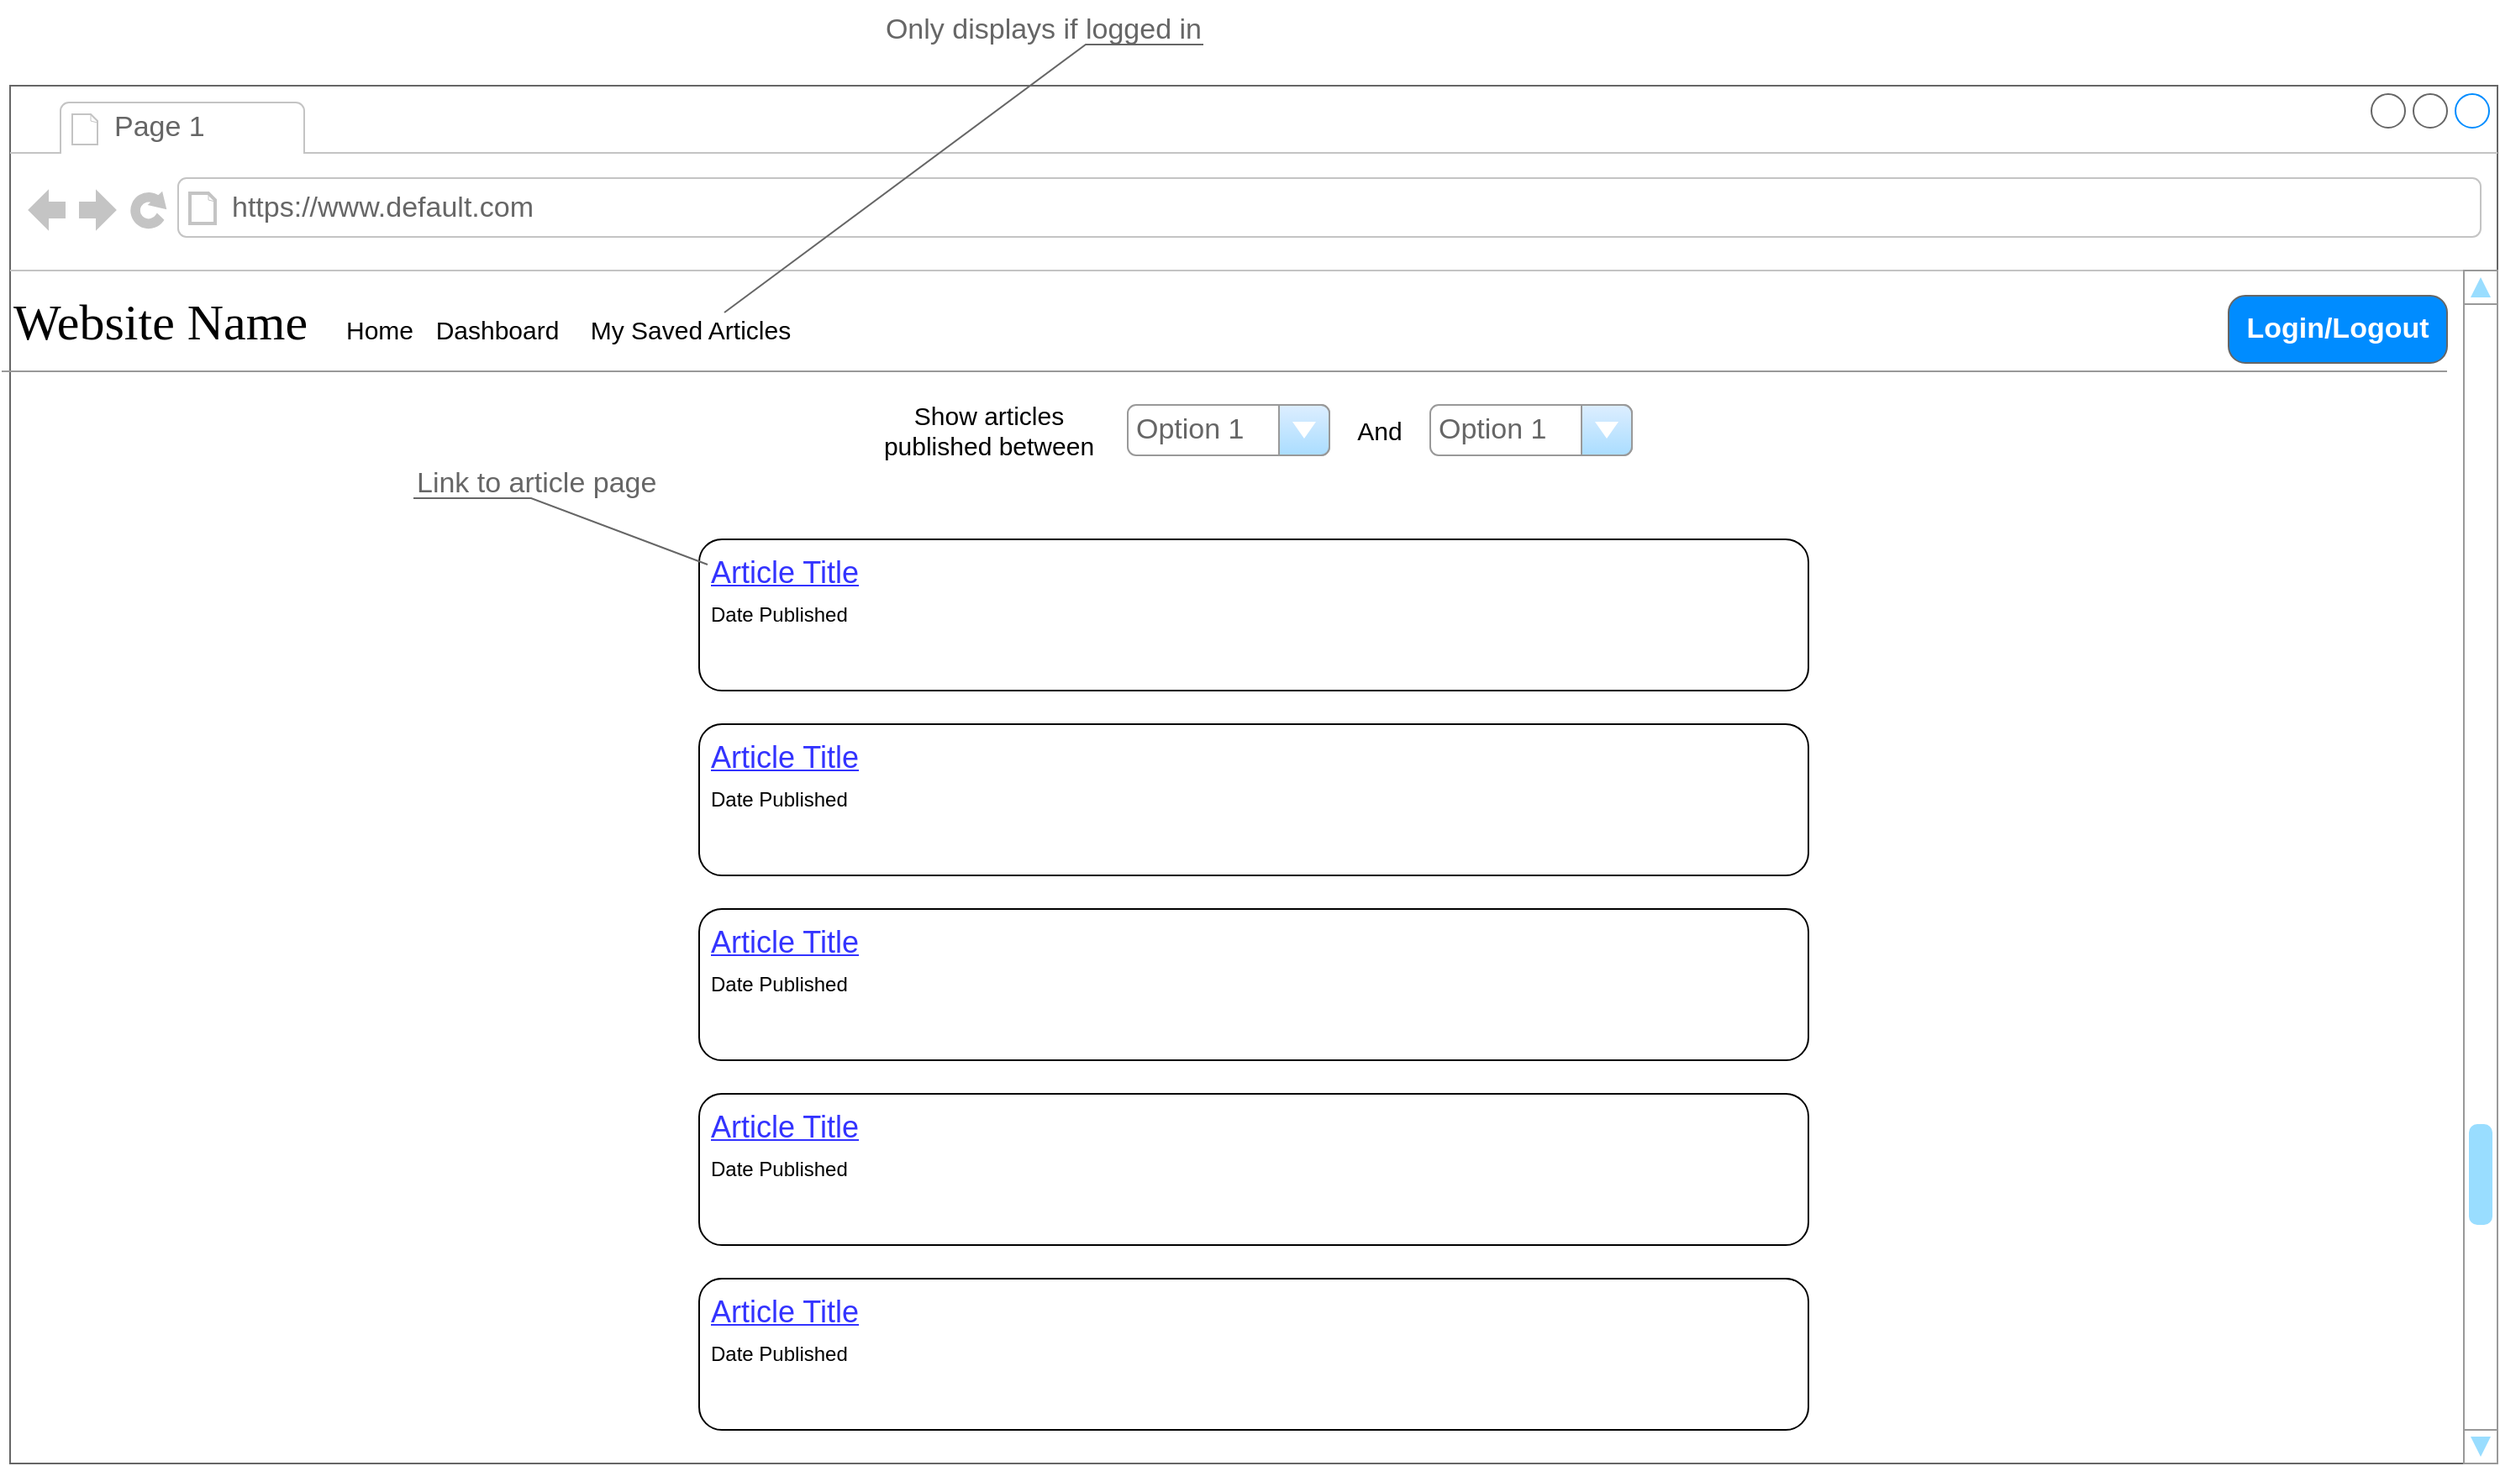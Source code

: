 <mxfile version="14.6.3" type="github" pages="5">
  <diagram name="Home" id="2cc2dc42-3aac-f2a9-1cec-7a8b7cbee084">
    <mxGraphModel dx="3029" dy="1956" grid="1" gridSize="10" guides="1" tooltips="1" connect="1" arrows="1" fold="1" page="1" pageScale="1" pageWidth="1100" pageHeight="850" background="#ffffff" math="0" shadow="0">
      <root>
        <mxCell id="0" />
        <mxCell id="1" parent="0" />
        <mxCell id="7026571954dc6520-1" value="" style="strokeWidth=1;shadow=0;dashed=0;align=center;html=1;shape=mxgraph.mockup.containers.browserWindow;rSize=0;strokeColor=#666666;mainText=,;recursiveResize=0;rounded=0;labelBackgroundColor=none;fontFamily=Verdana;fontSize=12" parent="1" vertex="1">
          <mxGeometry x="-180" y="20" width="1480" height="820" as="geometry" />
        </mxCell>
        <mxCell id="7026571954dc6520-2" value="Page 1" style="strokeWidth=1;shadow=0;dashed=0;align=center;html=1;shape=mxgraph.mockup.containers.anchor;fontSize=17;fontColor=#666666;align=left;" parent="7026571954dc6520-1" vertex="1">
          <mxGeometry x="60" y="12" width="110" height="26" as="geometry" />
        </mxCell>
        <mxCell id="7026571954dc6520-3" value="https://www.default.com" style="strokeWidth=1;shadow=0;dashed=0;align=center;html=1;shape=mxgraph.mockup.containers.anchor;rSize=0;fontSize=17;fontColor=#666666;align=left;" parent="7026571954dc6520-1" vertex="1">
          <mxGeometry x="130" y="60" width="250" height="26" as="geometry" />
        </mxCell>
        <mxCell id="7026571954dc6520-4" value="Website Name" style="text;html=1;points=[];align=left;verticalAlign=top;spacingTop=-4;fontSize=30;fontFamily=Verdana" parent="7026571954dc6520-1" vertex="1">
          <mxGeometry y="120" width="190" height="50" as="geometry" />
        </mxCell>
        <mxCell id="7026571954dc6520-15" value="" style="verticalLabelPosition=bottom;shadow=0;dashed=0;align=center;html=1;verticalAlign=top;strokeWidth=1;shape=mxgraph.mockup.markup.line;strokeColor=#999999;rounded=0;labelBackgroundColor=none;fillColor=#ffffff;fontFamily=Verdana;fontSize=12;fontColor=#000000;" parent="7026571954dc6520-1" vertex="1">
          <mxGeometry x="-5" y="160" width="1455" height="20" as="geometry" />
        </mxCell>
        <mxCell id="r13CFnbrn-Pdg_XW0rsK-1" value="&lt;font style=&quot;font-size: 15px&quot;&gt;Home&lt;/font&gt;" style="text;html=1;strokeColor=none;fillColor=none;align=center;verticalAlign=middle;whiteSpace=wrap;rounded=0;" parent="7026571954dc6520-1" vertex="1">
          <mxGeometry x="200" y="135" width="40" height="20" as="geometry" />
        </mxCell>
        <mxCell id="r13CFnbrn-Pdg_XW0rsK-2" value="&lt;font style=&quot;font-size: 15px&quot;&gt;Dashboard&lt;/font&gt;" style="text;html=1;strokeColor=none;fillColor=none;align=center;verticalAlign=middle;whiteSpace=wrap;rounded=0;" parent="7026571954dc6520-1" vertex="1">
          <mxGeometry x="270" y="135" width="40" height="20" as="geometry" />
        </mxCell>
        <mxCell id="r13CFnbrn-Pdg_XW0rsK-4" value="Login/Logout" style="strokeWidth=1;shadow=0;dashed=0;align=center;html=1;shape=mxgraph.mockup.buttons.button;strokeColor=#666666;fontColor=#ffffff;mainText=;buttonStyle=round;fontSize=17;fontStyle=1;fillColor=#008cff;whiteSpace=wrap;" parent="7026571954dc6520-1" vertex="1">
          <mxGeometry x="1320" y="125" width="130" height="40" as="geometry" />
        </mxCell>
        <mxCell id="r13CFnbrn-Pdg_XW0rsK-5" value="&lt;font style=&quot;font-size: 15px&quot;&gt;My Saved Articles&lt;/font&gt;" style="text;html=1;strokeColor=none;fillColor=none;align=center;verticalAlign=middle;whiteSpace=wrap;rounded=0;" parent="7026571954dc6520-1" vertex="1">
          <mxGeometry x="340" y="135" width="130" height="20" as="geometry" />
        </mxCell>
        <mxCell id="r13CFnbrn-Pdg_XW0rsK-7" value="Only displays if logged in" style="strokeWidth=1;shadow=0;dashed=0;align=center;html=1;shape=mxgraph.mockup.text.callout;linkText=;textSize=17;textColor=#666666;callDir=NE;callStyle=line;fontSize=17;fontColor=#666666;align=right;verticalAlign=top;strokeColor=#666666;" parent="7026571954dc6520-1" vertex="1">
          <mxGeometry x="425" y="-50" width="285" height="185" as="geometry" />
        </mxCell>
        <mxCell id="r13CFnbrn-Pdg_XW0rsK-8" value="" style="verticalLabelPosition=bottom;shadow=0;dashed=0;align=center;html=1;verticalAlign=top;strokeWidth=1;shape=mxgraph.mockup.navigation.scrollBar;strokeColor=#999999;barPos=20;fillColor2=#99ddff;strokeColor2=none;direction=north;" parent="7026571954dc6520-1" vertex="1">
          <mxGeometry x="1460" y="110" width="20" height="710" as="geometry" />
        </mxCell>
        <mxCell id="r13CFnbrn-Pdg_XW0rsK-62" value="Option 1" style="strokeWidth=1;shadow=0;dashed=0;align=center;html=1;shape=mxgraph.mockup.forms.comboBox;strokeColor=#999999;fillColor=#ddeeff;align=left;fillColor2=#aaddff;mainText=;fontColor=#666666;fontSize=17;spacingLeft=3;" parent="7026571954dc6520-1" vertex="1">
          <mxGeometry x="665" y="190" width="120" height="30" as="geometry" />
        </mxCell>
        <mxCell id="r13CFnbrn-Pdg_XW0rsK-63" value="&lt;font style=&quot;font-size: 15px&quot;&gt;Show articles published between&lt;/font&gt;" style="text;html=1;strokeColor=none;fillColor=none;align=center;verticalAlign=middle;whiteSpace=wrap;rounded=0;" parent="7026571954dc6520-1" vertex="1">
          <mxGeometry x="515" y="195" width="135" height="20" as="geometry" />
        </mxCell>
        <mxCell id="r13CFnbrn-Pdg_XW0rsK-64" value="Option 1" style="strokeWidth=1;shadow=0;dashed=0;align=center;html=1;shape=mxgraph.mockup.forms.comboBox;strokeColor=#999999;fillColor=#ddeeff;align=left;fillColor2=#aaddff;mainText=;fontColor=#666666;fontSize=17;spacingLeft=3;" parent="7026571954dc6520-1" vertex="1">
          <mxGeometry x="845" y="190" width="120" height="30" as="geometry" />
        </mxCell>
        <mxCell id="r13CFnbrn-Pdg_XW0rsK-65" value="&lt;font style=&quot;font-size: 15px&quot;&gt;And&lt;/font&gt;" style="text;html=1;strokeColor=none;fillColor=none;align=center;verticalAlign=middle;whiteSpace=wrap;rounded=0;" parent="7026571954dc6520-1" vertex="1">
          <mxGeometry x="795" y="195" width="40" height="20" as="geometry" />
        </mxCell>
        <mxCell id="r13CFnbrn-Pdg_XW0rsK-66" value="" style="rounded=1;whiteSpace=wrap;html=1;" parent="7026571954dc6520-1" vertex="1">
          <mxGeometry x="410" y="270" width="660" height="90" as="geometry" />
        </mxCell>
        <mxCell id="r13CFnbrn-Pdg_XW0rsK-67" value="&lt;font style=&quot;font-size: 18px&quot; color=&quot;#3333ff&quot;&gt;&lt;u&gt;Article Title&lt;/u&gt;&lt;/font&gt;" style="text;html=1;strokeColor=none;fillColor=none;align=left;verticalAlign=middle;whiteSpace=wrap;rounded=0;" parent="7026571954dc6520-1" vertex="1">
          <mxGeometry x="415" y="280" width="110" height="20" as="geometry" />
        </mxCell>
        <mxCell id="r13CFnbrn-Pdg_XW0rsK-69" value="Date Published" style="text;html=1;strokeColor=none;fillColor=none;align=left;verticalAlign=middle;whiteSpace=wrap;rounded=0;" parent="7026571954dc6520-1" vertex="1">
          <mxGeometry x="415" y="305" width="110" height="20" as="geometry" />
        </mxCell>
        <mxCell id="r13CFnbrn-Pdg_XW0rsK-71" value="" style="rounded=1;whiteSpace=wrap;html=1;" parent="7026571954dc6520-1" vertex="1">
          <mxGeometry x="410" y="380" width="660" height="90" as="geometry" />
        </mxCell>
        <mxCell id="r13CFnbrn-Pdg_XW0rsK-88" value="" style="rounded=1;whiteSpace=wrap;html=1;" parent="7026571954dc6520-1" vertex="1">
          <mxGeometry x="410" y="490" width="660" height="90" as="geometry" />
        </mxCell>
        <mxCell id="r13CFnbrn-Pdg_XW0rsK-89" value="" style="rounded=1;whiteSpace=wrap;html=1;" parent="7026571954dc6520-1" vertex="1">
          <mxGeometry x="410" y="600" width="660" height="90" as="geometry" />
        </mxCell>
        <mxCell id="r13CFnbrn-Pdg_XW0rsK-90" value="" style="rounded=1;whiteSpace=wrap;html=1;" parent="7026571954dc6520-1" vertex="1">
          <mxGeometry x="410" y="710" width="660" height="90" as="geometry" />
        </mxCell>
        <mxCell id="r13CFnbrn-Pdg_XW0rsK-91" value="&lt;font style=&quot;font-size: 18px&quot; color=&quot;#3333ff&quot;&gt;&lt;u&gt;Article Title&lt;/u&gt;&lt;/font&gt;" style="text;html=1;strokeColor=none;fillColor=none;align=left;verticalAlign=middle;whiteSpace=wrap;rounded=0;" parent="7026571954dc6520-1" vertex="1">
          <mxGeometry x="415" y="390" width="110" height="20" as="geometry" />
        </mxCell>
        <mxCell id="r13CFnbrn-Pdg_XW0rsK-92" value="Date Published" style="text;html=1;strokeColor=none;fillColor=none;align=left;verticalAlign=middle;whiteSpace=wrap;rounded=0;" parent="7026571954dc6520-1" vertex="1">
          <mxGeometry x="415" y="415" width="110" height="20" as="geometry" />
        </mxCell>
        <mxCell id="r13CFnbrn-Pdg_XW0rsK-93" value="&lt;font style=&quot;font-size: 18px&quot; color=&quot;#3333ff&quot;&gt;&lt;u&gt;Article Title&lt;/u&gt;&lt;/font&gt;" style="text;html=1;strokeColor=none;fillColor=none;align=left;verticalAlign=middle;whiteSpace=wrap;rounded=0;" parent="7026571954dc6520-1" vertex="1">
          <mxGeometry x="415" y="500" width="110" height="20" as="geometry" />
        </mxCell>
        <mxCell id="r13CFnbrn-Pdg_XW0rsK-94" value="Date Published" style="text;html=1;strokeColor=none;fillColor=none;align=left;verticalAlign=middle;whiteSpace=wrap;rounded=0;" parent="7026571954dc6520-1" vertex="1">
          <mxGeometry x="415" y="525" width="110" height="20" as="geometry" />
        </mxCell>
        <mxCell id="r13CFnbrn-Pdg_XW0rsK-95" value="&lt;font style=&quot;font-size: 18px&quot; color=&quot;#3333ff&quot;&gt;&lt;u&gt;Article Title&lt;/u&gt;&lt;/font&gt;" style="text;html=1;strokeColor=none;fillColor=none;align=left;verticalAlign=middle;whiteSpace=wrap;rounded=0;" parent="7026571954dc6520-1" vertex="1">
          <mxGeometry x="415" y="610" width="110" height="20" as="geometry" />
        </mxCell>
        <mxCell id="r13CFnbrn-Pdg_XW0rsK-96" value="Date Published" style="text;html=1;strokeColor=none;fillColor=none;align=left;verticalAlign=middle;whiteSpace=wrap;rounded=0;" parent="7026571954dc6520-1" vertex="1">
          <mxGeometry x="415" y="635" width="110" height="20" as="geometry" />
        </mxCell>
        <mxCell id="r13CFnbrn-Pdg_XW0rsK-97" value="&lt;font style=&quot;font-size: 18px&quot; color=&quot;#3333ff&quot;&gt;&lt;u&gt;Article Title&lt;/u&gt;&lt;/font&gt;" style="text;html=1;strokeColor=none;fillColor=none;align=left;verticalAlign=middle;whiteSpace=wrap;rounded=0;" parent="7026571954dc6520-1" vertex="1">
          <mxGeometry x="415" y="720" width="110" height="20" as="geometry" />
        </mxCell>
        <mxCell id="r13CFnbrn-Pdg_XW0rsK-98" value="Date Published" style="text;html=1;strokeColor=none;fillColor=none;align=left;verticalAlign=middle;whiteSpace=wrap;rounded=0;" parent="7026571954dc6520-1" vertex="1">
          <mxGeometry x="415" y="745" width="110" height="20" as="geometry" />
        </mxCell>
        <mxCell id="r13CFnbrn-Pdg_XW0rsK-99" value="Link to article page" style="strokeWidth=1;shadow=0;dashed=0;align=center;html=1;shape=mxgraph.mockup.text.callout;linkText=;textSize=17;textColor=#666666;callDir=NW;callStyle=line;fontSize=17;fontColor=#666666;align=left;verticalAlign=top;strokeColor=#666666;" parent="7026571954dc6520-1" vertex="1">
          <mxGeometry x="240" y="220" width="175" height="65" as="geometry" />
        </mxCell>
      </root>
    </mxGraphModel>
  </diagram>
  <diagram id="R-z-EQT6kP8IqlrjFUgr" name="Login">
    <mxGraphModel dx="2200" dy="774" grid="1" gridSize="10" guides="1" tooltips="1" connect="1" arrows="1" fold="1" page="1" pageScale="1" pageWidth="850" pageHeight="1100" math="0" shadow="0">
      <root>
        <mxCell id="4JSTx33Tz89yM953YghO-0" />
        <mxCell id="4JSTx33Tz89yM953YghO-1" parent="4JSTx33Tz89yM953YghO-0" />
        <mxCell id="DB_yDZpl3yWMIYVxmQeK-0" value="" style="strokeWidth=1;shadow=0;dashed=0;align=center;html=1;shape=mxgraph.mockup.containers.browserWindow;rSize=0;strokeColor=#666666;mainText=,;recursiveResize=0;rounded=0;labelBackgroundColor=none;fontFamily=Verdana;fontSize=12" parent="4JSTx33Tz89yM953YghO-1" vertex="1">
          <mxGeometry x="-180" y="20" width="1480" height="820" as="geometry" />
        </mxCell>
        <mxCell id="DB_yDZpl3yWMIYVxmQeK-1" value="Page 1" style="strokeWidth=1;shadow=0;dashed=0;align=center;html=1;shape=mxgraph.mockup.containers.anchor;fontSize=17;fontColor=#666666;align=left;" parent="DB_yDZpl3yWMIYVxmQeK-0" vertex="1">
          <mxGeometry x="60" y="12" width="110" height="26" as="geometry" />
        </mxCell>
        <mxCell id="DB_yDZpl3yWMIYVxmQeK-2" value="https://www.default.com" style="strokeWidth=1;shadow=0;dashed=0;align=center;html=1;shape=mxgraph.mockup.containers.anchor;rSize=0;fontSize=17;fontColor=#666666;align=left;" parent="DB_yDZpl3yWMIYVxmQeK-0" vertex="1">
          <mxGeometry x="130" y="60" width="250" height="26" as="geometry" />
        </mxCell>
        <mxCell id="DB_yDZpl3yWMIYVxmQeK-10" value="" style="verticalLabelPosition=bottom;shadow=0;dashed=0;align=center;html=1;verticalAlign=top;strokeWidth=1;shape=mxgraph.mockup.navigation.scrollBar;strokeColor=#999999;barPos=20;fillColor2=#99ddff;strokeColor2=none;direction=north;" parent="DB_yDZpl3yWMIYVxmQeK-0" vertex="1">
          <mxGeometry x="1460" y="110" width="20" height="710" as="geometry" />
        </mxCell>
        <mxCell id="DB_yDZpl3yWMIYVxmQeK-33" value="" style="strokeWidth=1;shadow=0;dashed=0;align=center;html=1;shape=mxgraph.mockup.forms.rrect;rSize=0;strokeColor=#999999;fillColor=#ffffff;" parent="DB_yDZpl3yWMIYVxmQeK-0" vertex="1">
          <mxGeometry x="560" y="170" width="360" height="330" as="geometry" />
        </mxCell>
        <mxCell id="DB_yDZpl3yWMIYVxmQeK-34" value="Sign In" style="strokeWidth=1;shadow=0;dashed=0;align=center;html=1;shape=mxgraph.mockup.forms.anchor;fontSize=12;fontColor=#666666;align=left;resizeWidth=1;spacingLeft=0;" parent="DB_yDZpl3yWMIYVxmQeK-33" vertex="1">
          <mxGeometry width="180" height="20" relative="1" as="geometry">
            <mxPoint x="10" y="10" as="offset" />
          </mxGeometry>
        </mxCell>
        <mxCell id="DB_yDZpl3yWMIYVxmQeK-35" value="" style="shape=line;strokeColor=#ddeeff;strokeWidth=2;html=1;resizeWidth=1;" parent="DB_yDZpl3yWMIYVxmQeK-33" vertex="1">
          <mxGeometry width="324" height="10" relative="1" as="geometry">
            <mxPoint x="10" y="30" as="offset" />
          </mxGeometry>
        </mxCell>
        <mxCell id="DB_yDZpl3yWMIYVxmQeK-36" value="User Name:" style="strokeWidth=1;shadow=0;dashed=0;align=center;html=1;shape=mxgraph.mockup.forms.anchor;fontSize=12;fontColor=#666666;align=left;resizeWidth=1;spacingLeft=0;" parent="DB_yDZpl3yWMIYVxmQeK-33" vertex="1">
          <mxGeometry width="180" height="20" relative="1" as="geometry">
            <mxPoint x="10" y="40" as="offset" />
          </mxGeometry>
        </mxCell>
        <mxCell id="DB_yDZpl3yWMIYVxmQeK-37" value="&lt;font style=&quot;font-size: 15px&quot;&gt;johndoe&lt;/font&gt;" style="strokeWidth=1;shadow=0;dashed=0;align=center;html=1;shape=mxgraph.mockup.forms.rrect;rSize=0;strokeColor=#999999;fontColor=#666666;align=left;spacingLeft=5;resizeWidth=1;" parent="DB_yDZpl3yWMIYVxmQeK-33" vertex="1">
          <mxGeometry width="270" height="25" relative="1" as="geometry">
            <mxPoint x="10" y="60" as="offset" />
          </mxGeometry>
        </mxCell>
        <mxCell id="DB_yDZpl3yWMIYVxmQeK-38" value="Password:" style="strokeWidth=1;shadow=0;dashed=0;align=center;html=1;shape=mxgraph.mockup.forms.anchor;fontSize=12;fontColor=#666666;align=left;resizeWidth=1;spacingLeft=0;" parent="DB_yDZpl3yWMIYVxmQeK-33" vertex="1">
          <mxGeometry width="180" height="20" relative="1" as="geometry">
            <mxPoint x="10" y="95" as="offset" />
          </mxGeometry>
        </mxCell>
        <mxCell id="DB_yDZpl3yWMIYVxmQeK-39" value="********" style="strokeWidth=1;shadow=0;dashed=0;align=center;html=1;shape=mxgraph.mockup.forms.rrect;rSize=0;strokeColor=#999999;fontColor=#666666;align=left;spacingLeft=5;resizeWidth=1;" parent="DB_yDZpl3yWMIYVxmQeK-33" vertex="1">
          <mxGeometry width="270" height="25" relative="1" as="geometry">
            <mxPoint x="10" y="115" as="offset" />
          </mxGeometry>
        </mxCell>
        <mxCell id="DB_yDZpl3yWMIYVxmQeK-40" value="SIGN IN" style="strokeWidth=1;shadow=0;dashed=0;align=center;html=1;shape=mxgraph.mockup.forms.rrect;rSize=5;strokeColor=none;fontColor=#ffffff;fillColor=#66bbff;fontSize=16;fontStyle=1;" parent="DB_yDZpl3yWMIYVxmQeK-33" vertex="1">
          <mxGeometry y="1" width="80" height="30" relative="1" as="geometry">
            <mxPoint x="20" y="-150" as="offset" />
          </mxGeometry>
        </mxCell>
        <mxCell id="DB_yDZpl3yWMIYVxmQeK-41" value="Forgot Password?" style="strokeWidth=1;shadow=0;dashed=0;align=center;html=1;shape=mxgraph.mockup.forms.anchor;fontSize=12;fontColor=#9999ff;align=left;spacingLeft=0;fontStyle=4;resizeWidth=1;" parent="DB_yDZpl3yWMIYVxmQeK-33" vertex="1">
          <mxGeometry y="1" width="270" height="20" relative="1" as="geometry">
            <mxPoint x="10" y="-110" as="offset" />
          </mxGeometry>
        </mxCell>
        <mxCell id="DB_yDZpl3yWMIYVxmQeK-42" value="" style="shape=line;strokeColor=#ddeeff;strokeWidth=2;html=1;resizeWidth=1;" parent="DB_yDZpl3yWMIYVxmQeK-33" vertex="1">
          <mxGeometry y="1" width="324" height="10" relative="1" as="geometry">
            <mxPoint x="10" y="-90" as="offset" />
          </mxGeometry>
        </mxCell>
        <mxCell id="DB_yDZpl3yWMIYVxmQeK-43" value="New User" style="strokeWidth=1;shadow=0;dashed=0;align=center;html=1;shape=mxgraph.mockup.forms.anchor;fontSize=12;fontColor=#666666;align=left;spacingLeft=0;resizeWidth=1;" parent="DB_yDZpl3yWMIYVxmQeK-33" vertex="1">
          <mxGeometry y="1" width="270" height="20" relative="1" as="geometry">
            <mxPoint x="10" y="-70" as="offset" />
          </mxGeometry>
        </mxCell>
        <mxCell id="DB_yDZpl3yWMIYVxmQeK-44" value="SIGN UP" style="strokeWidth=1;shadow=0;dashed=0;align=center;html=1;shape=mxgraph.mockup.forms.rrect;rSize=5;strokeColor=none;fontColor=#ffffff;fillColor=#66bbff;fontSize=16;fontStyle=1;" parent="DB_yDZpl3yWMIYVxmQeK-33" vertex="1">
          <mxGeometry y="1" width="80" height="30" relative="1" as="geometry">
            <mxPoint x="20" y="-50" as="offset" />
          </mxGeometry>
        </mxCell>
      </root>
    </mxGraphModel>
  </diagram>
  <diagram id="H4KYGmm-doTlYNvpDloF" name="Register">
    <mxGraphModel dx="2200" dy="774" grid="1" gridSize="10" guides="1" tooltips="1" connect="1" arrows="1" fold="1" page="1" pageScale="1" pageWidth="850" pageHeight="1100" math="0" shadow="0">
      <root>
        <mxCell id="royeXowV2DvnrYeer2U9-0" />
        <mxCell id="royeXowV2DvnrYeer2U9-1" parent="royeXowV2DvnrYeer2U9-0" />
        <mxCell id="FSsHVRjH-6h42YxE3jce-0" value="" style="strokeWidth=1;shadow=0;dashed=0;align=center;html=1;shape=mxgraph.mockup.containers.browserWindow;rSize=0;strokeColor=#666666;mainText=,;recursiveResize=0;rounded=0;labelBackgroundColor=none;fontFamily=Verdana;fontSize=12" parent="royeXowV2DvnrYeer2U9-1" vertex="1">
          <mxGeometry x="-180" y="20" width="1480" height="820" as="geometry" />
        </mxCell>
        <mxCell id="FSsHVRjH-6h42YxE3jce-1" value="Page 1" style="strokeWidth=1;shadow=0;dashed=0;align=center;html=1;shape=mxgraph.mockup.containers.anchor;fontSize=17;fontColor=#666666;align=left;" parent="FSsHVRjH-6h42YxE3jce-0" vertex="1">
          <mxGeometry x="60" y="12" width="110" height="26" as="geometry" />
        </mxCell>
        <mxCell id="FSsHVRjH-6h42YxE3jce-2" value="https://www.default.com" style="strokeWidth=1;shadow=0;dashed=0;align=center;html=1;shape=mxgraph.mockup.containers.anchor;rSize=0;fontSize=17;fontColor=#666666;align=left;" parent="FSsHVRjH-6h42YxE3jce-0" vertex="1">
          <mxGeometry x="130" y="60" width="250" height="26" as="geometry" />
        </mxCell>
        <mxCell id="FSsHVRjH-6h42YxE3jce-3" value="" style="verticalLabelPosition=bottom;shadow=0;dashed=0;align=center;html=1;verticalAlign=top;strokeWidth=1;shape=mxgraph.mockup.navigation.scrollBar;strokeColor=#999999;barPos=20;fillColor2=#99ddff;strokeColor2=none;direction=north;" parent="FSsHVRjH-6h42YxE3jce-0" vertex="1">
          <mxGeometry x="1460" y="110" width="20" height="710" as="geometry" />
        </mxCell>
        <mxCell id="FSsHVRjH-6h42YxE3jce-4" value="" style="strokeWidth=1;shadow=0;dashed=0;align=center;html=1;shape=mxgraph.mockup.forms.rrect;rSize=0;strokeColor=#999999;fillColor=#ffffff;" parent="FSsHVRjH-6h42YxE3jce-0" vertex="1">
          <mxGeometry x="560" y="170" width="360" height="330" as="geometry" />
        </mxCell>
        <mxCell id="FSsHVRjH-6h42YxE3jce-5" value="Sign In" style="strokeWidth=1;shadow=0;dashed=0;align=center;html=1;shape=mxgraph.mockup.forms.anchor;fontSize=12;fontColor=#666666;align=left;resizeWidth=1;spacingLeft=0;" parent="FSsHVRjH-6h42YxE3jce-4" vertex="1">
          <mxGeometry width="180" height="20" relative="1" as="geometry">
            <mxPoint x="10" y="10" as="offset" />
          </mxGeometry>
        </mxCell>
        <mxCell id="FSsHVRjH-6h42YxE3jce-6" value="" style="shape=line;strokeColor=#ddeeff;strokeWidth=2;html=1;resizeWidth=1;" parent="FSsHVRjH-6h42YxE3jce-4" vertex="1">
          <mxGeometry width="324" height="10" relative="1" as="geometry">
            <mxPoint x="10" y="30" as="offset" />
          </mxGeometry>
        </mxCell>
        <mxCell id="FSsHVRjH-6h42YxE3jce-7" value="User Name:" style="strokeWidth=1;shadow=0;dashed=0;align=center;html=1;shape=mxgraph.mockup.forms.anchor;fontSize=12;fontColor=#666666;align=left;resizeWidth=1;spacingLeft=0;" parent="FSsHVRjH-6h42YxE3jce-4" vertex="1">
          <mxGeometry width="180" height="20" relative="1" as="geometry">
            <mxPoint x="10" y="40" as="offset" />
          </mxGeometry>
        </mxCell>
        <mxCell id="FSsHVRjH-6h42YxE3jce-8" value="&lt;font style=&quot;font-size: 15px&quot;&gt;johndoe&lt;/font&gt;" style="strokeWidth=1;shadow=0;dashed=0;align=center;html=1;shape=mxgraph.mockup.forms.rrect;rSize=0;strokeColor=#999999;fontColor=#666666;align=left;spacingLeft=5;resizeWidth=1;" parent="FSsHVRjH-6h42YxE3jce-4" vertex="1">
          <mxGeometry width="270" height="25" relative="1" as="geometry">
            <mxPoint x="10" y="60" as="offset" />
          </mxGeometry>
        </mxCell>
        <mxCell id="FSsHVRjH-6h42YxE3jce-9" value="Password:" style="strokeWidth=1;shadow=0;dashed=0;align=center;html=1;shape=mxgraph.mockup.forms.anchor;fontSize=12;fontColor=#666666;align=left;resizeWidth=1;spacingLeft=0;" parent="FSsHVRjH-6h42YxE3jce-4" vertex="1">
          <mxGeometry width="180" height="20" relative="1" as="geometry">
            <mxPoint x="10" y="95" as="offset" />
          </mxGeometry>
        </mxCell>
        <mxCell id="FSsHVRjH-6h42YxE3jce-10" value="********" style="strokeWidth=1;shadow=0;dashed=0;align=center;html=1;shape=mxgraph.mockup.forms.rrect;rSize=0;strokeColor=#999999;fontColor=#666666;align=left;spacingLeft=5;resizeWidth=1;" parent="FSsHVRjH-6h42YxE3jce-4" vertex="1">
          <mxGeometry width="270" height="25" relative="1" as="geometry">
            <mxPoint x="10" y="115" as="offset" />
          </mxGeometry>
        </mxCell>
        <mxCell id="FSsHVRjH-6h42YxE3jce-11" value="Register" style="strokeWidth=1;shadow=0;dashed=0;align=center;html=1;shape=mxgraph.mockup.forms.rrect;rSize=5;strokeColor=none;fontColor=#ffffff;fillColor=#66bbff;fontSize=16;fontStyle=1;" parent="FSsHVRjH-6h42YxE3jce-4" vertex="1">
          <mxGeometry y="1" width="80" height="30" relative="1" as="geometry">
            <mxPoint x="10" y="-120" as="offset" />
          </mxGeometry>
        </mxCell>
        <mxCell id="FSsHVRjH-6h42YxE3jce-13" value="" style="shape=line;strokeColor=#ddeeff;strokeWidth=2;html=1;resizeWidth=1;" parent="FSsHVRjH-6h42YxE3jce-4" vertex="1">
          <mxGeometry y="1" width="324" height="10" relative="1" as="geometry">
            <mxPoint x="10" y="-90" as="offset" />
          </mxGeometry>
        </mxCell>
        <mxCell id="FSsHVRjH-6h42YxE3jce-14" value="Already have an account?" style="strokeWidth=1;shadow=0;dashed=0;align=center;html=1;shape=mxgraph.mockup.forms.anchor;fontSize=12;fontColor=#666666;align=left;spacingLeft=0;resizeWidth=1;" parent="FSsHVRjH-6h42YxE3jce-4" vertex="1">
          <mxGeometry y="1" width="270" height="20" relative="1" as="geometry">
            <mxPoint x="10" y="-70" as="offset" />
          </mxGeometry>
        </mxCell>
        <mxCell id="FSsHVRjH-6h42YxE3jce-15" value="Sign in" style="strokeWidth=1;shadow=0;dashed=0;align=center;html=1;shape=mxgraph.mockup.forms.rrect;rSize=5;strokeColor=none;fontColor=#ffffff;fillColor=#66bbff;fontSize=16;fontStyle=1;" parent="FSsHVRjH-6h42YxE3jce-4" vertex="1">
          <mxGeometry y="1" width="80" height="30" relative="1" as="geometry">
            <mxPoint x="10" y="-50" as="offset" />
          </mxGeometry>
        </mxCell>
        <mxCell id="FSsHVRjH-6h42YxE3jce-17" value="&lt;font style=&quot;font-size: 15px&quot;&gt;johndoe&lt;/font&gt;" style="strokeWidth=1;shadow=0;dashed=0;align=center;html=1;shape=mxgraph.mockup.forms.rrect;rSize=0;strokeColor=#999999;fontColor=#666666;align=left;spacingLeft=5;resizeWidth=1;" parent="FSsHVRjH-6h42YxE3jce-4" vertex="1">
          <mxGeometry x="10" y="170" width="270" height="25" as="geometry" />
        </mxCell>
        <mxCell id="FSsHVRjH-6h42YxE3jce-16" value="Email" style="strokeWidth=1;shadow=0;dashed=0;align=center;html=1;shape=mxgraph.mockup.forms.anchor;fontSize=12;fontColor=#666666;align=left;resizeWidth=1;spacingLeft=0;" parent="FSsHVRjH-6h42YxE3jce-4" vertex="1">
          <mxGeometry x="10" y="150" width="180" height="20" as="geometry" />
        </mxCell>
      </root>
    </mxGraphModel>
  </diagram>
  <diagram id="_pRL_28_CeYrS3TFRigM" name="Dashboard">
    <mxGraphModel dx="2779" dy="1106" grid="1" gridSize="10" guides="1" tooltips="1" connect="1" arrows="1" fold="1" page="1" pageScale="1" pageWidth="850" pageHeight="1100" math="0" shadow="0">
      <root>
        <mxCell id="aqQTvwiuK4UZkcl7X5A0-0" />
        <mxCell id="aqQTvwiuK4UZkcl7X5A0-1" parent="aqQTvwiuK4UZkcl7X5A0-0" />
        <mxCell id="_7vsq1tGB81uRUaBYByB-0" value="" style="strokeWidth=1;shadow=0;dashed=0;align=center;html=1;shape=mxgraph.mockup.containers.browserWindow;rSize=0;strokeColor=#666666;mainText=,;recursiveResize=0;rounded=0;labelBackgroundColor=none;fontFamily=Verdana;fontSize=12" parent="aqQTvwiuK4UZkcl7X5A0-1" vertex="1">
          <mxGeometry x="-180" y="20" width="1480" height="820" as="geometry" />
        </mxCell>
        <mxCell id="_7vsq1tGB81uRUaBYByB-1" value="Page 1" style="strokeWidth=1;shadow=0;dashed=0;align=center;html=1;shape=mxgraph.mockup.containers.anchor;fontSize=17;fontColor=#666666;align=left;" parent="_7vsq1tGB81uRUaBYByB-0" vertex="1">
          <mxGeometry x="60" y="12" width="110" height="26" as="geometry" />
        </mxCell>
        <mxCell id="_7vsq1tGB81uRUaBYByB-2" value="https://www.default.com" style="strokeWidth=1;shadow=0;dashed=0;align=center;html=1;shape=mxgraph.mockup.containers.anchor;rSize=0;fontSize=17;fontColor=#666666;align=left;" parent="_7vsq1tGB81uRUaBYByB-0" vertex="1">
          <mxGeometry x="130" y="60" width="250" height="26" as="geometry" />
        </mxCell>
        <mxCell id="_7vsq1tGB81uRUaBYByB-3" value="" style="verticalLabelPosition=bottom;shadow=0;dashed=0;align=center;html=1;verticalAlign=top;strokeWidth=1;shape=mxgraph.mockup.navigation.scrollBar;strokeColor=#999999;barPos=20;fillColor2=#99ddff;strokeColor2=none;direction=north;" parent="_7vsq1tGB81uRUaBYByB-0" vertex="1">
          <mxGeometry x="1460" y="110" width="20" height="710" as="geometry" />
        </mxCell>
        <mxCell id="_7vsq1tGB81uRUaBYByB-18" value="" style="rounded=0;whiteSpace=wrap;html=1;" parent="_7vsq1tGB81uRUaBYByB-0" vertex="1">
          <mxGeometry x="380" y="170" width="370" height="220" as="geometry" />
        </mxCell>
        <mxCell id="_7vsq1tGB81uRUaBYByB-19" value="" style="endArrow=none;html=1;entryX=1;entryY=0;entryDx=0;entryDy=0;exitX=0;exitY=1;exitDx=0;exitDy=0;" parent="_7vsq1tGB81uRUaBYByB-0" source="_7vsq1tGB81uRUaBYByB-18" target="_7vsq1tGB81uRUaBYByB-18" edge="1">
          <mxGeometry width="50" height="50" relative="1" as="geometry">
            <mxPoint x="700" y="530" as="sourcePoint" />
            <mxPoint x="750" y="480" as="targetPoint" />
          </mxGeometry>
        </mxCell>
        <mxCell id="_7vsq1tGB81uRUaBYByB-20" value="" style="endArrow=none;html=1;entryX=1;entryY=1;entryDx=0;entryDy=0;exitX=0;exitY=0;exitDx=0;exitDy=0;" parent="_7vsq1tGB81uRUaBYByB-0" source="_7vsq1tGB81uRUaBYByB-18" target="_7vsq1tGB81uRUaBYByB-18" edge="1">
          <mxGeometry width="50" height="50" relative="1" as="geometry">
            <mxPoint x="390" y="400.0" as="sourcePoint" />
            <mxPoint x="760" y="180" as="targetPoint" />
          </mxGeometry>
        </mxCell>
        <mxCell id="_7vsq1tGB81uRUaBYByB-22" value="" style="rounded=0;whiteSpace=wrap;html=1;" parent="_7vsq1tGB81uRUaBYByB-0" vertex="1">
          <mxGeometry x="820" y="170" width="370" height="220" as="geometry" />
        </mxCell>
        <mxCell id="_7vsq1tGB81uRUaBYByB-23" value="" style="endArrow=none;html=1;entryX=1;entryY=0;entryDx=0;entryDy=0;exitX=0;exitY=1;exitDx=0;exitDy=0;" parent="_7vsq1tGB81uRUaBYByB-0" source="_7vsq1tGB81uRUaBYByB-22" target="_7vsq1tGB81uRUaBYByB-22" edge="1">
          <mxGeometry width="50" height="50" relative="1" as="geometry">
            <mxPoint x="1320" y="510" as="sourcePoint" />
            <mxPoint x="1370" y="460" as="targetPoint" />
          </mxGeometry>
        </mxCell>
        <mxCell id="_7vsq1tGB81uRUaBYByB-24" value="" style="endArrow=none;html=1;entryX=1;entryY=1;entryDx=0;entryDy=0;exitX=0;exitY=0;exitDx=0;exitDy=0;" parent="_7vsq1tGB81uRUaBYByB-0" source="_7vsq1tGB81uRUaBYByB-22" target="_7vsq1tGB81uRUaBYByB-22" edge="1">
          <mxGeometry width="50" height="50" relative="1" as="geometry">
            <mxPoint x="1010" y="380.0" as="sourcePoint" />
            <mxPoint x="1380" y="160" as="targetPoint" />
          </mxGeometry>
        </mxCell>
        <mxCell id="_7vsq1tGB81uRUaBYByB-25" value="&lt;font style=&quot;font-size: 24px&quot;&gt;Controls&lt;/font&gt;" style="text;html=1;strokeColor=none;fillColor=none;align=center;verticalAlign=middle;whiteSpace=wrap;rounded=0;" parent="_7vsq1tGB81uRUaBYByB-0" vertex="1">
          <mxGeometry x="60" y="170" width="40" height="20" as="geometry" />
        </mxCell>
        <mxCell id="_7vsq1tGB81uRUaBYByB-28" value="" style="rounded=0;whiteSpace=wrap;html=1;" parent="_7vsq1tGB81uRUaBYByB-0" vertex="1">
          <mxGeometry x="20" y="200" width="280" height="420" as="geometry" />
        </mxCell>
        <mxCell id="_7vsq1tGB81uRUaBYByB-31" value="" style="rounded=0;whiteSpace=wrap;html=1;" parent="_7vsq1tGB81uRUaBYByB-0" vertex="1">
          <mxGeometry x="380" y="450" width="810" height="170" as="geometry" />
        </mxCell>
        <mxCell id="_7vsq1tGB81uRUaBYByB-32" value="" style="endArrow=none;html=1;entryX=1;entryY=0;entryDx=0;entryDy=0;exitX=0;exitY=1;exitDx=0;exitDy=0;" parent="_7vsq1tGB81uRUaBYByB-0" source="_7vsq1tGB81uRUaBYByB-31" target="_7vsq1tGB81uRUaBYByB-31" edge="1">
          <mxGeometry width="50" height="50" relative="1" as="geometry">
            <mxPoint x="1060" y="770" as="sourcePoint" />
            <mxPoint x="1110" y="720" as="targetPoint" />
          </mxGeometry>
        </mxCell>
        <mxCell id="_7vsq1tGB81uRUaBYByB-33" value="" style="endArrow=none;html=1;entryX=1;entryY=1;entryDx=0;entryDy=0;exitX=0;exitY=0;exitDx=0;exitDy=0;" parent="_7vsq1tGB81uRUaBYByB-0" source="_7vsq1tGB81uRUaBYByB-31" target="_7vsq1tGB81uRUaBYByB-31" edge="1">
          <mxGeometry width="50" height="50" relative="1" as="geometry">
            <mxPoint x="750" y="640.0" as="sourcePoint" />
            <mxPoint x="1120" y="420" as="targetPoint" />
          </mxGeometry>
        </mxCell>
      </root>
    </mxGraphModel>
  </diagram>
  <diagram id="MANcDnzXYV5--6pKf98S" name="Article Details">
    <mxGraphModel dx="2779" dy="1106" grid="1" gridSize="10" guides="1" tooltips="1" connect="1" arrows="1" fold="1" page="1" pageScale="1" pageWidth="850" pageHeight="1100" math="0" shadow="0">
      <root>
        <mxCell id="NECuSTOcInCXQ2NXLH10-0" />
        <mxCell id="NECuSTOcInCXQ2NXLH10-1" parent="NECuSTOcInCXQ2NXLH10-0" />
        <mxCell id="LqnWyu7qf-CPCcCfQKCT-0" value="" style="strokeWidth=1;shadow=0;dashed=0;align=center;html=1;shape=mxgraph.mockup.containers.browserWindow;rSize=0;strokeColor=#666666;mainText=,;recursiveResize=0;rounded=0;labelBackgroundColor=none;fontFamily=Verdana;fontSize=12" vertex="1" parent="NECuSTOcInCXQ2NXLH10-1">
          <mxGeometry x="-180" y="30" width="1480" height="820" as="geometry" />
        </mxCell>
        <mxCell id="LqnWyu7qf-CPCcCfQKCT-1" value="Page 1" style="strokeWidth=1;shadow=0;dashed=0;align=center;html=1;shape=mxgraph.mockup.containers.anchor;fontSize=17;fontColor=#666666;align=left;" vertex="1" parent="LqnWyu7qf-CPCcCfQKCT-0">
          <mxGeometry x="60" y="12" width="110" height="26" as="geometry" />
        </mxCell>
        <mxCell id="LqnWyu7qf-CPCcCfQKCT-2" value="https://www.default.com" style="strokeWidth=1;shadow=0;dashed=0;align=center;html=1;shape=mxgraph.mockup.containers.anchor;rSize=0;fontSize=17;fontColor=#666666;align=left;" vertex="1" parent="LqnWyu7qf-CPCcCfQKCT-0">
          <mxGeometry x="130" y="60" width="250" height="26" as="geometry" />
        </mxCell>
        <mxCell id="LqnWyu7qf-CPCcCfQKCT-3" value="Website Name" style="text;html=1;points=[];align=left;verticalAlign=top;spacingTop=-4;fontSize=30;fontFamily=Verdana" vertex="1" parent="LqnWyu7qf-CPCcCfQKCT-0">
          <mxGeometry y="120" width="190" height="50" as="geometry" />
        </mxCell>
        <mxCell id="LqnWyu7qf-CPCcCfQKCT-4" value="" style="verticalLabelPosition=bottom;shadow=0;dashed=0;align=center;html=1;verticalAlign=top;strokeWidth=1;shape=mxgraph.mockup.markup.line;strokeColor=#999999;rounded=0;labelBackgroundColor=none;fillColor=#ffffff;fontFamily=Verdana;fontSize=12;fontColor=#000000;" vertex="1" parent="LqnWyu7qf-CPCcCfQKCT-0">
          <mxGeometry x="-5" y="160" width="1455" height="20" as="geometry" />
        </mxCell>
        <mxCell id="LqnWyu7qf-CPCcCfQKCT-5" value="&lt;font style=&quot;font-size: 15px&quot;&gt;Home&lt;/font&gt;" style="text;html=1;strokeColor=none;fillColor=none;align=center;verticalAlign=middle;whiteSpace=wrap;rounded=0;" vertex="1" parent="LqnWyu7qf-CPCcCfQKCT-0">
          <mxGeometry x="200" y="135" width="40" height="20" as="geometry" />
        </mxCell>
        <mxCell id="LqnWyu7qf-CPCcCfQKCT-6" value="&lt;font style=&quot;font-size: 15px&quot;&gt;Dashboard&lt;/font&gt;" style="text;html=1;strokeColor=none;fillColor=none;align=center;verticalAlign=middle;whiteSpace=wrap;rounded=0;" vertex="1" parent="LqnWyu7qf-CPCcCfQKCT-0">
          <mxGeometry x="270" y="135" width="40" height="20" as="geometry" />
        </mxCell>
        <mxCell id="LqnWyu7qf-CPCcCfQKCT-7" value="Login/Logout" style="strokeWidth=1;shadow=0;dashed=0;align=center;html=1;shape=mxgraph.mockup.buttons.button;strokeColor=#666666;fontColor=#ffffff;mainText=;buttonStyle=round;fontSize=17;fontStyle=1;fillColor=#008cff;whiteSpace=wrap;" vertex="1" parent="LqnWyu7qf-CPCcCfQKCT-0">
          <mxGeometry x="1320" y="125" width="130" height="40" as="geometry" />
        </mxCell>
        <mxCell id="LqnWyu7qf-CPCcCfQKCT-8" value="&lt;font style=&quot;font-size: 15px&quot;&gt;My Saved Articles&lt;/font&gt;" style="text;html=1;strokeColor=none;fillColor=none;align=center;verticalAlign=middle;whiteSpace=wrap;rounded=0;" vertex="1" parent="LqnWyu7qf-CPCcCfQKCT-0">
          <mxGeometry x="340" y="135" width="130" height="20" as="geometry" />
        </mxCell>
        <mxCell id="LqnWyu7qf-CPCcCfQKCT-10" value="" style="verticalLabelPosition=bottom;shadow=0;dashed=0;align=center;html=1;verticalAlign=top;strokeWidth=1;shape=mxgraph.mockup.navigation.scrollBar;strokeColor=#999999;barPos=20;fillColor2=#99ddff;strokeColor2=none;direction=north;" vertex="1" parent="LqnWyu7qf-CPCcCfQKCT-0">
          <mxGeometry x="1460" y="110" width="20" height="710" as="geometry" />
        </mxCell>
        <mxCell id="Fki6QTW4j3-wsFu-f8_B-0" value="&lt;font style=&quot;font-size: 24px&quot;&gt;Headline&lt;/font&gt;" style="text;html=1;strokeColor=none;fillColor=none;align=center;verticalAlign=middle;whiteSpace=wrap;rounded=0;" vertex="1" parent="LqnWyu7qf-CPCcCfQKCT-0">
          <mxGeometry x="350" y="210" width="50" height="20" as="geometry" />
        </mxCell>
        <mxCell id="Fki6QTW4j3-wsFu-f8_B-1" value="" style="endArrow=none;html=1;" edge="1" parent="LqnWyu7qf-CPCcCfQKCT-0">
          <mxGeometry width="50" height="50" relative="1" as="geometry">
            <mxPoint x="285" y="280" as="sourcePoint" />
            <mxPoint x="1195" y="280" as="targetPoint" />
          </mxGeometry>
        </mxCell>
        <mxCell id="Fki6QTW4j3-wsFu-f8_B-3" value="&lt;font style=&quot;font-size: 16px&quot;&gt;Date Published&lt;/font&gt;" style="text;html=1;align=center;verticalAlign=middle;resizable=0;points=[];autosize=1;strokeColor=none;" vertex="1" parent="LqnWyu7qf-CPCcCfQKCT-0">
          <mxGeometry x="320" y="250" width="120" height="20" as="geometry" />
        </mxCell>
        <mxCell id="Fki6QTW4j3-wsFu-f8_B-4" value="&lt;font style=&quot;font-size: 16px&quot; color=&quot;#0000ff&quot;&gt;&lt;u&gt;Link to article&lt;/u&gt;&lt;/font&gt;" style="text;html=1;align=left;verticalAlign=middle;resizable=0;points=[];autosize=1;strokeColor=none;" vertex="1" parent="LqnWyu7qf-CPCcCfQKCT-0">
          <mxGeometry x="325" y="310" width="110" height="20" as="geometry" />
        </mxCell>
        <mxCell id="Fki6QTW4j3-wsFu-f8_B-5" value="" style="rounded=0;whiteSpace=wrap;html=1;" vertex="1" parent="LqnWyu7qf-CPCcCfQKCT-0">
          <mxGeometry x="300" y="390" width="180" height="100" as="geometry" />
        </mxCell>
        <mxCell id="Fki6QTW4j3-wsFu-f8_B-7" value="&lt;font style=&quot;font-size: 16px&quot;&gt;Sentiment&lt;/font&gt;" style="text;html=1;align=center;verticalAlign=middle;resizable=0;points=[];autosize=1;strokeColor=none;" vertex="1" parent="LqnWyu7qf-CPCcCfQKCT-0">
          <mxGeometry x="345" y="400" width="90" height="20" as="geometry" />
        </mxCell>
        <mxCell id="Fki6QTW4j3-wsFu-f8_B-8" value="" style="rounded=0;whiteSpace=wrap;html=1;" vertex="1" parent="LqnWyu7qf-CPCcCfQKCT-0">
          <mxGeometry x="540" y="390" width="180" height="100" as="geometry" />
        </mxCell>
        <mxCell id="Fki6QTW4j3-wsFu-f8_B-9" value="&lt;font style=&quot;font-size: 16px&quot;&gt;Subjectivity&lt;/font&gt;" style="text;html=1;align=center;verticalAlign=middle;resizable=0;points=[];autosize=1;strokeColor=none;" vertex="1" parent="LqnWyu7qf-CPCcCfQKCT-0">
          <mxGeometry x="580" y="400" width="100" height="20" as="geometry" />
        </mxCell>
        <mxCell id="Fki6QTW4j3-wsFu-f8_B-10" value="" style="rounded=0;whiteSpace=wrap;html=1;" vertex="1" parent="LqnWyu7qf-CPCcCfQKCT-0">
          <mxGeometry x="780" y="390" width="180" height="100" as="geometry" />
        </mxCell>
        <mxCell id="Fki6QTW4j3-wsFu-f8_B-11" value="&lt;font style=&quot;font-size: 16px&quot;&gt;Topic&lt;/font&gt;" style="text;html=1;align=center;verticalAlign=middle;resizable=0;points=[];autosize=1;strokeColor=none;" vertex="1" parent="LqnWyu7qf-CPCcCfQKCT-0">
          <mxGeometry x="845" y="400" width="50" height="20" as="geometry" />
        </mxCell>
      </root>
    </mxGraphModel>
  </diagram>
</mxfile>

